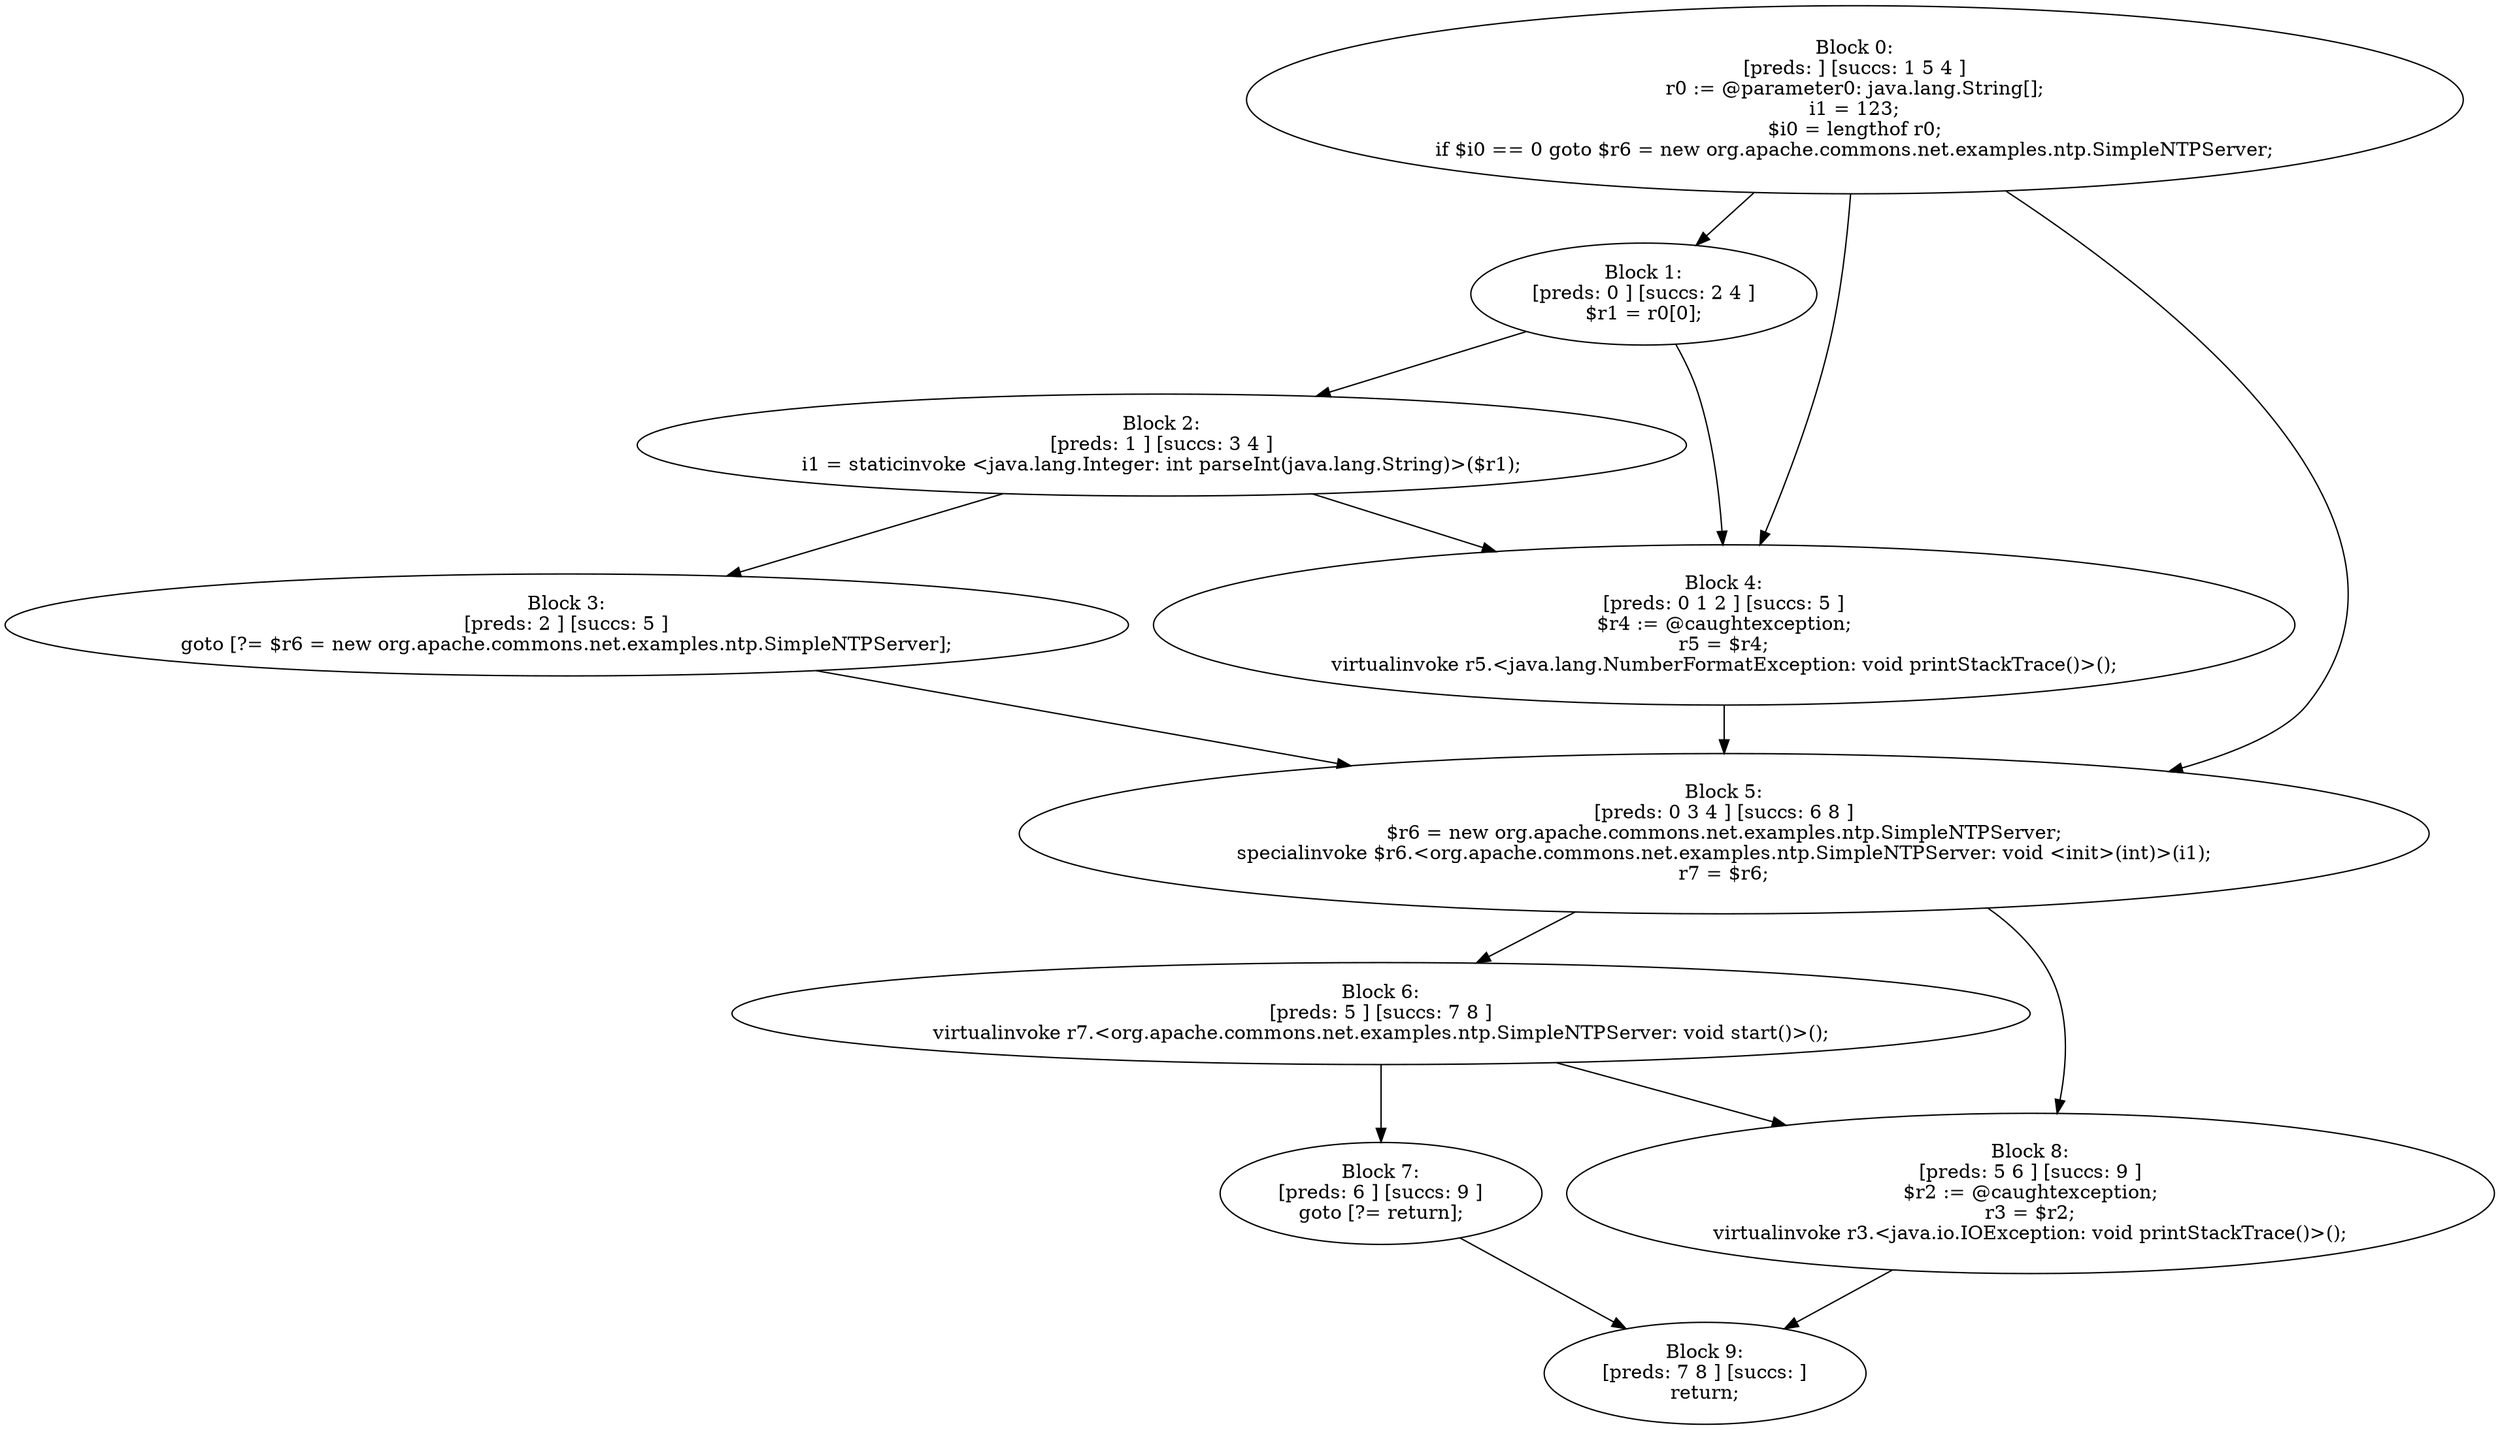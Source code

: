 digraph "unitGraph" {
    "Block 0:
[preds: ] [succs: 1 5 4 ]
r0 := @parameter0: java.lang.String[];
i1 = 123;
$i0 = lengthof r0;
if $i0 == 0 goto $r6 = new org.apache.commons.net.examples.ntp.SimpleNTPServer;
"
    "Block 1:
[preds: 0 ] [succs: 2 4 ]
$r1 = r0[0];
"
    "Block 2:
[preds: 1 ] [succs: 3 4 ]
i1 = staticinvoke <java.lang.Integer: int parseInt(java.lang.String)>($r1);
"
    "Block 3:
[preds: 2 ] [succs: 5 ]
goto [?= $r6 = new org.apache.commons.net.examples.ntp.SimpleNTPServer];
"
    "Block 4:
[preds: 0 1 2 ] [succs: 5 ]
$r4 := @caughtexception;
r5 = $r4;
virtualinvoke r5.<java.lang.NumberFormatException: void printStackTrace()>();
"
    "Block 5:
[preds: 0 3 4 ] [succs: 6 8 ]
$r6 = new org.apache.commons.net.examples.ntp.SimpleNTPServer;
specialinvoke $r6.<org.apache.commons.net.examples.ntp.SimpleNTPServer: void <init>(int)>(i1);
r7 = $r6;
"
    "Block 6:
[preds: 5 ] [succs: 7 8 ]
virtualinvoke r7.<org.apache.commons.net.examples.ntp.SimpleNTPServer: void start()>();
"
    "Block 7:
[preds: 6 ] [succs: 9 ]
goto [?= return];
"
    "Block 8:
[preds: 5 6 ] [succs: 9 ]
$r2 := @caughtexception;
r3 = $r2;
virtualinvoke r3.<java.io.IOException: void printStackTrace()>();
"
    "Block 9:
[preds: 7 8 ] [succs: ]
return;
"
    "Block 0:
[preds: ] [succs: 1 5 4 ]
r0 := @parameter0: java.lang.String[];
i1 = 123;
$i0 = lengthof r0;
if $i0 == 0 goto $r6 = new org.apache.commons.net.examples.ntp.SimpleNTPServer;
"->"Block 1:
[preds: 0 ] [succs: 2 4 ]
$r1 = r0[0];
";
    "Block 0:
[preds: ] [succs: 1 5 4 ]
r0 := @parameter0: java.lang.String[];
i1 = 123;
$i0 = lengthof r0;
if $i0 == 0 goto $r6 = new org.apache.commons.net.examples.ntp.SimpleNTPServer;
"->"Block 5:
[preds: 0 3 4 ] [succs: 6 8 ]
$r6 = new org.apache.commons.net.examples.ntp.SimpleNTPServer;
specialinvoke $r6.<org.apache.commons.net.examples.ntp.SimpleNTPServer: void <init>(int)>(i1);
r7 = $r6;
";
    "Block 0:
[preds: ] [succs: 1 5 4 ]
r0 := @parameter0: java.lang.String[];
i1 = 123;
$i0 = lengthof r0;
if $i0 == 0 goto $r6 = new org.apache.commons.net.examples.ntp.SimpleNTPServer;
"->"Block 4:
[preds: 0 1 2 ] [succs: 5 ]
$r4 := @caughtexception;
r5 = $r4;
virtualinvoke r5.<java.lang.NumberFormatException: void printStackTrace()>();
";
    "Block 1:
[preds: 0 ] [succs: 2 4 ]
$r1 = r0[0];
"->"Block 2:
[preds: 1 ] [succs: 3 4 ]
i1 = staticinvoke <java.lang.Integer: int parseInt(java.lang.String)>($r1);
";
    "Block 1:
[preds: 0 ] [succs: 2 4 ]
$r1 = r0[0];
"->"Block 4:
[preds: 0 1 2 ] [succs: 5 ]
$r4 := @caughtexception;
r5 = $r4;
virtualinvoke r5.<java.lang.NumberFormatException: void printStackTrace()>();
";
    "Block 2:
[preds: 1 ] [succs: 3 4 ]
i1 = staticinvoke <java.lang.Integer: int parseInt(java.lang.String)>($r1);
"->"Block 3:
[preds: 2 ] [succs: 5 ]
goto [?= $r6 = new org.apache.commons.net.examples.ntp.SimpleNTPServer];
";
    "Block 2:
[preds: 1 ] [succs: 3 4 ]
i1 = staticinvoke <java.lang.Integer: int parseInt(java.lang.String)>($r1);
"->"Block 4:
[preds: 0 1 2 ] [succs: 5 ]
$r4 := @caughtexception;
r5 = $r4;
virtualinvoke r5.<java.lang.NumberFormatException: void printStackTrace()>();
";
    "Block 3:
[preds: 2 ] [succs: 5 ]
goto [?= $r6 = new org.apache.commons.net.examples.ntp.SimpleNTPServer];
"->"Block 5:
[preds: 0 3 4 ] [succs: 6 8 ]
$r6 = new org.apache.commons.net.examples.ntp.SimpleNTPServer;
specialinvoke $r6.<org.apache.commons.net.examples.ntp.SimpleNTPServer: void <init>(int)>(i1);
r7 = $r6;
";
    "Block 4:
[preds: 0 1 2 ] [succs: 5 ]
$r4 := @caughtexception;
r5 = $r4;
virtualinvoke r5.<java.lang.NumberFormatException: void printStackTrace()>();
"->"Block 5:
[preds: 0 3 4 ] [succs: 6 8 ]
$r6 = new org.apache.commons.net.examples.ntp.SimpleNTPServer;
specialinvoke $r6.<org.apache.commons.net.examples.ntp.SimpleNTPServer: void <init>(int)>(i1);
r7 = $r6;
";
    "Block 5:
[preds: 0 3 4 ] [succs: 6 8 ]
$r6 = new org.apache.commons.net.examples.ntp.SimpleNTPServer;
specialinvoke $r6.<org.apache.commons.net.examples.ntp.SimpleNTPServer: void <init>(int)>(i1);
r7 = $r6;
"->"Block 6:
[preds: 5 ] [succs: 7 8 ]
virtualinvoke r7.<org.apache.commons.net.examples.ntp.SimpleNTPServer: void start()>();
";
    "Block 5:
[preds: 0 3 4 ] [succs: 6 8 ]
$r6 = new org.apache.commons.net.examples.ntp.SimpleNTPServer;
specialinvoke $r6.<org.apache.commons.net.examples.ntp.SimpleNTPServer: void <init>(int)>(i1);
r7 = $r6;
"->"Block 8:
[preds: 5 6 ] [succs: 9 ]
$r2 := @caughtexception;
r3 = $r2;
virtualinvoke r3.<java.io.IOException: void printStackTrace()>();
";
    "Block 6:
[preds: 5 ] [succs: 7 8 ]
virtualinvoke r7.<org.apache.commons.net.examples.ntp.SimpleNTPServer: void start()>();
"->"Block 7:
[preds: 6 ] [succs: 9 ]
goto [?= return];
";
    "Block 6:
[preds: 5 ] [succs: 7 8 ]
virtualinvoke r7.<org.apache.commons.net.examples.ntp.SimpleNTPServer: void start()>();
"->"Block 8:
[preds: 5 6 ] [succs: 9 ]
$r2 := @caughtexception;
r3 = $r2;
virtualinvoke r3.<java.io.IOException: void printStackTrace()>();
";
    "Block 7:
[preds: 6 ] [succs: 9 ]
goto [?= return];
"->"Block 9:
[preds: 7 8 ] [succs: ]
return;
";
    "Block 8:
[preds: 5 6 ] [succs: 9 ]
$r2 := @caughtexception;
r3 = $r2;
virtualinvoke r3.<java.io.IOException: void printStackTrace()>();
"->"Block 9:
[preds: 7 8 ] [succs: ]
return;
";
}
